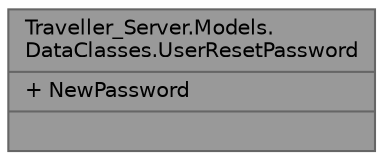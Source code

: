 digraph "Traveller_Server.Models.DataClasses.UserResetPassword"
{
 // LATEX_PDF_SIZE
  bgcolor="transparent";
  edge [fontname=Helvetica,fontsize=10,labelfontname=Helvetica,labelfontsize=10];
  node [fontname=Helvetica,fontsize=10,shape=box,height=0.2,width=0.4];
  Node1 [shape=record,label="{Traveller_Server.Models.\lDataClasses.UserResetPassword\n|+ NewPassword\l|}",height=0.2,width=0.4,color="gray40", fillcolor="grey60", style="filled", fontcolor="black",tooltip=" "];
}
